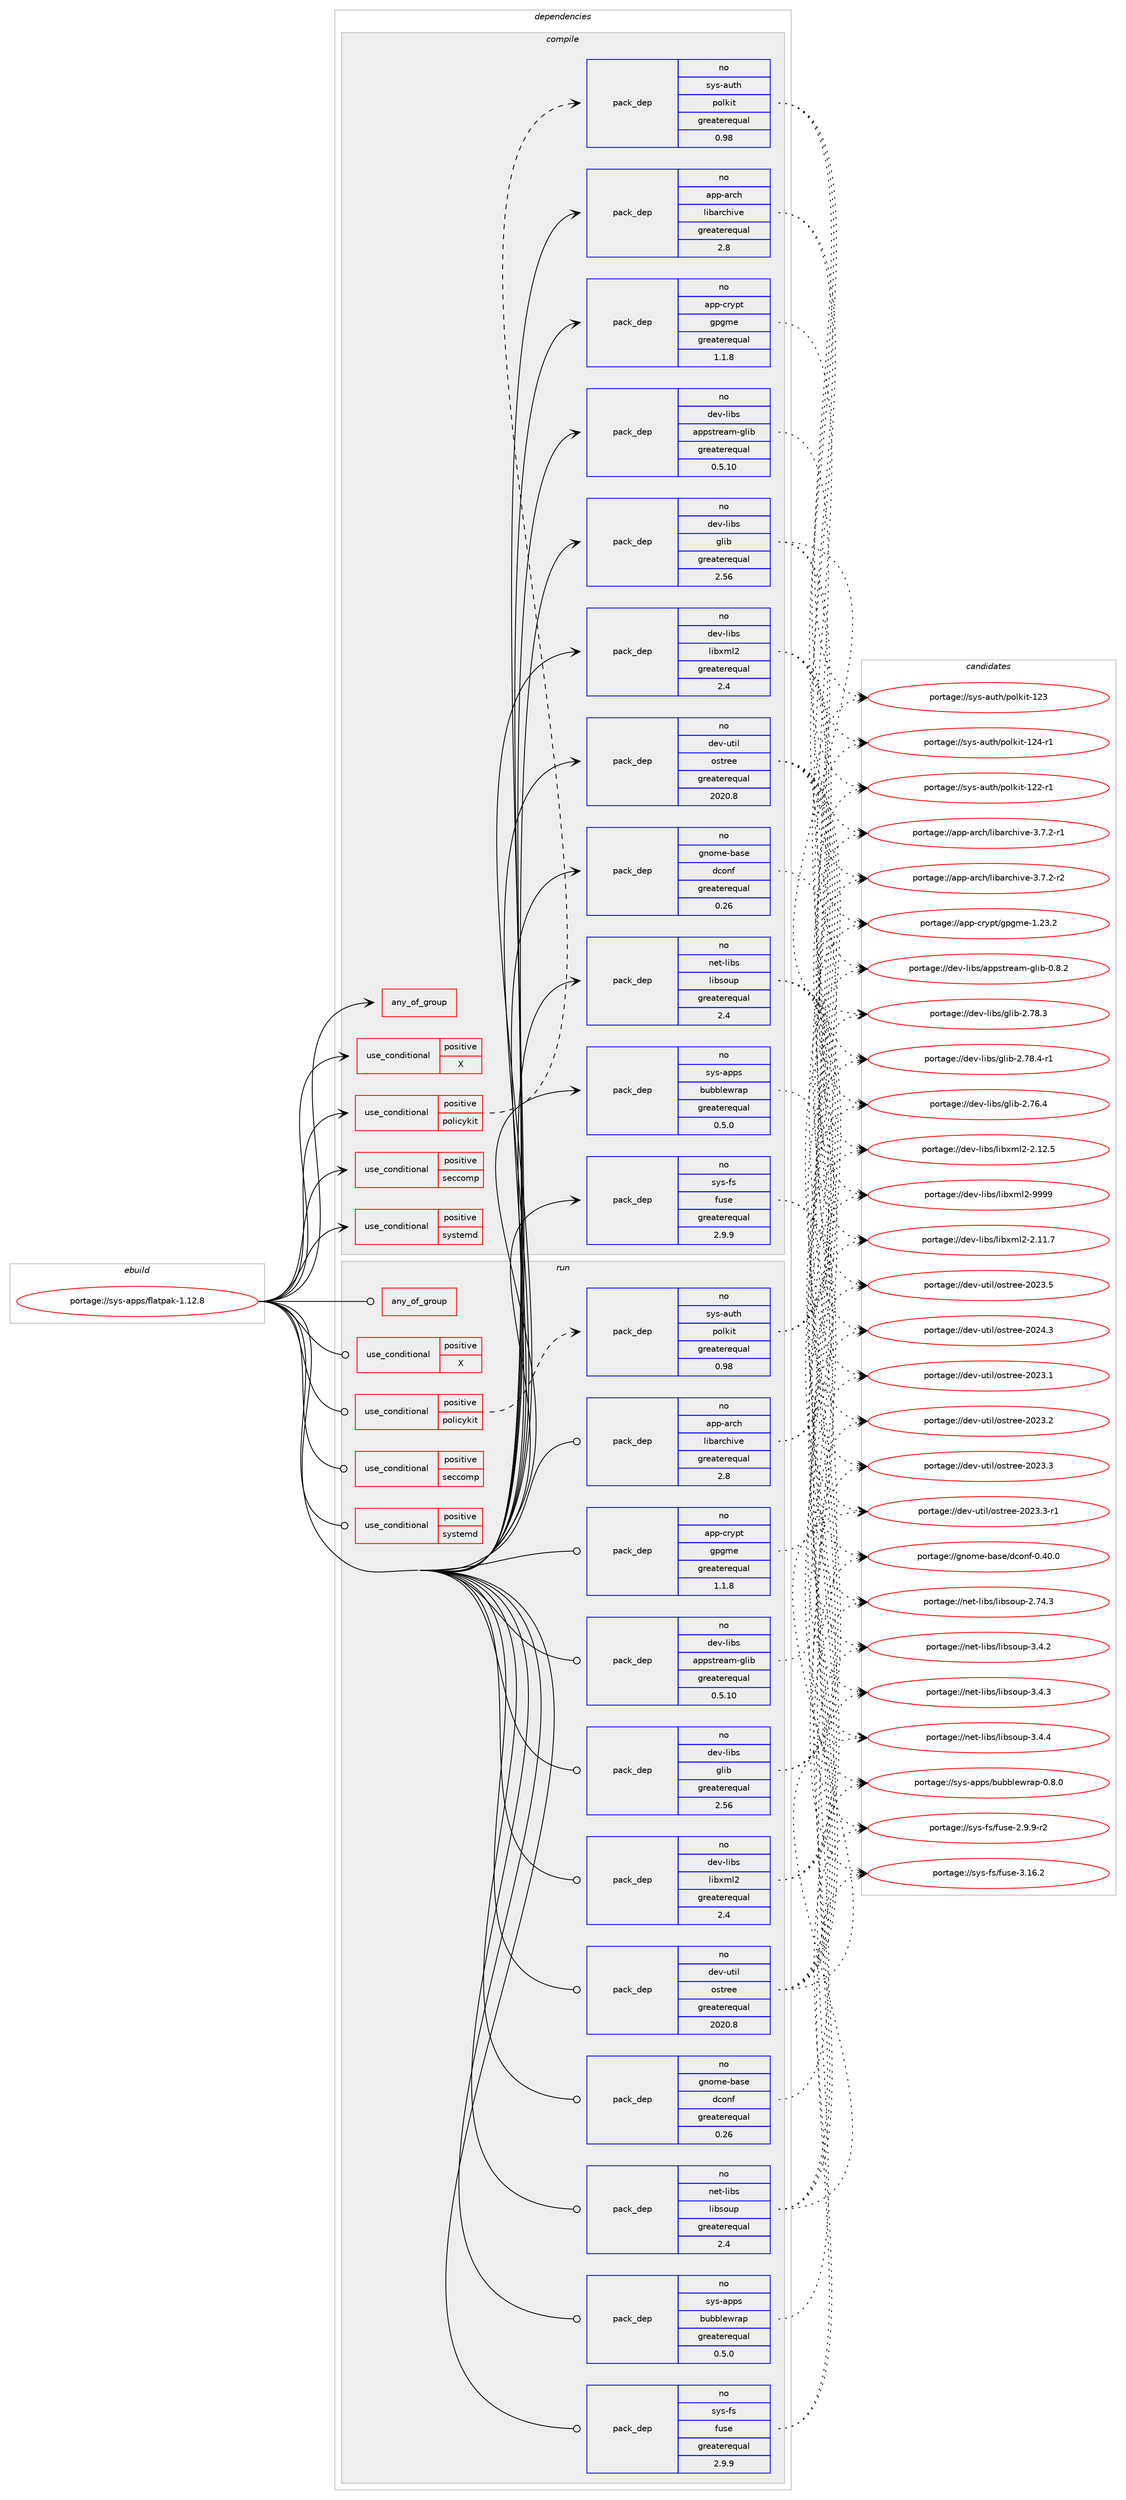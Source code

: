 digraph prolog {

# *************
# Graph options
# *************

newrank=true;
concentrate=true;
compound=true;
graph [rankdir=LR,fontname=Helvetica,fontsize=10,ranksep=1.5];#, ranksep=2.5, nodesep=0.2];
edge  [arrowhead=vee];
node  [fontname=Helvetica,fontsize=10];

# **********
# The ebuild
# **********

subgraph cluster_leftcol {
color=gray;
rank=same;
label=<<i>ebuild</i>>;
id [label="portage://sys-apps/flatpak-1.12.8", color=red, width=4, href="../sys-apps/flatpak-1.12.8.svg"];
}

# ****************
# The dependencies
# ****************

subgraph cluster_midcol {
color=gray;
label=<<i>dependencies</i>>;
subgraph cluster_compile {
fillcolor="#eeeeee";
style=filled;
label=<<i>compile</i>>;
subgraph any132 {
dependency13318 [label=<<TABLE BORDER="0" CELLBORDER="1" CELLSPACING="0" CELLPADDING="4"><TR><TD CELLPADDING="10">any_of_group</TD></TR></TABLE>>, shape=none, color=red];# *** BEGIN UNKNOWN DEPENDENCY TYPE (TODO) ***
# dependency13318 -> package_dependency(portage://sys-apps/flatpak-1.12.8,install,no,dev-util,ostree,none,[,,],[],[use(enable(curl),none)])
# *** END UNKNOWN DEPENDENCY TYPE (TODO) ***

# *** BEGIN UNKNOWN DEPENDENCY TYPE (TODO) ***
# dependency13318 -> package_dependency(portage://sys-apps/flatpak-1.12.8,install,no,dev-util,ostree,none,[,,],[],[use(enable(soup),none)])
# *** END UNKNOWN DEPENDENCY TYPE (TODO) ***

}
id:e -> dependency13318:w [weight=20,style="solid",arrowhead="vee"];
subgraph cond9575 {
dependency13319 [label=<<TABLE BORDER="0" CELLBORDER="1" CELLSPACING="0" CELLPADDING="4"><TR><TD ROWSPAN="3" CELLPADDING="10">use_conditional</TD></TR><TR><TD>positive</TD></TR><TR><TD>X</TD></TR></TABLE>>, shape=none, color=red];
# *** BEGIN UNKNOWN DEPENDENCY TYPE (TODO) ***
# dependency13319 -> package_dependency(portage://sys-apps/flatpak-1.12.8,install,no,x11-apps,xauth,none,[,,],[],[])
# *** END UNKNOWN DEPENDENCY TYPE (TODO) ***

# *** BEGIN UNKNOWN DEPENDENCY TYPE (TODO) ***
# dependency13319 -> package_dependency(portage://sys-apps/flatpak-1.12.8,install,no,x11-libs,libXau,none,[,,],any_same_slot,[])
# *** END UNKNOWN DEPENDENCY TYPE (TODO) ***

}
id:e -> dependency13319:w [weight=20,style="solid",arrowhead="vee"];
subgraph cond9576 {
dependency13320 [label=<<TABLE BORDER="0" CELLBORDER="1" CELLSPACING="0" CELLPADDING="4"><TR><TD ROWSPAN="3" CELLPADDING="10">use_conditional</TD></TR><TR><TD>positive</TD></TR><TR><TD>policykit</TD></TR></TABLE>>, shape=none, color=red];
subgraph pack3610 {
dependency13321 [label=<<TABLE BORDER="0" CELLBORDER="1" CELLSPACING="0" CELLPADDING="4" WIDTH="220"><TR><TD ROWSPAN="6" CELLPADDING="30">pack_dep</TD></TR><TR><TD WIDTH="110">no</TD></TR><TR><TD>sys-auth</TD></TR><TR><TD>polkit</TD></TR><TR><TD>greaterequal</TD></TR><TR><TD>0.98</TD></TR></TABLE>>, shape=none, color=blue];
}
dependency13320:e -> dependency13321:w [weight=20,style="dashed",arrowhead="vee"];
}
id:e -> dependency13320:w [weight=20,style="solid",arrowhead="vee"];
subgraph cond9577 {
dependency13322 [label=<<TABLE BORDER="0" CELLBORDER="1" CELLSPACING="0" CELLPADDING="4"><TR><TD ROWSPAN="3" CELLPADDING="10">use_conditional</TD></TR><TR><TD>positive</TD></TR><TR><TD>seccomp</TD></TR></TABLE>>, shape=none, color=red];
# *** BEGIN UNKNOWN DEPENDENCY TYPE (TODO) ***
# dependency13322 -> package_dependency(portage://sys-apps/flatpak-1.12.8,install,no,sys-libs,libseccomp,none,[,,],any_same_slot,[])
# *** END UNKNOWN DEPENDENCY TYPE (TODO) ***

}
id:e -> dependency13322:w [weight=20,style="solid",arrowhead="vee"];
subgraph cond9578 {
dependency13323 [label=<<TABLE BORDER="0" CELLBORDER="1" CELLSPACING="0" CELLPADDING="4"><TR><TD ROWSPAN="3" CELLPADDING="10">use_conditional</TD></TR><TR><TD>positive</TD></TR><TR><TD>systemd</TD></TR></TABLE>>, shape=none, color=red];
# *** BEGIN UNKNOWN DEPENDENCY TYPE (TODO) ***
# dependency13323 -> package_dependency(portage://sys-apps/flatpak-1.12.8,install,no,sys-apps,systemd,none,[,,],any_same_slot,[])
# *** END UNKNOWN DEPENDENCY TYPE (TODO) ***

}
id:e -> dependency13323:w [weight=20,style="solid",arrowhead="vee"];
# *** BEGIN UNKNOWN DEPENDENCY TYPE (TODO) ***
# id -> package_dependency(portage://sys-apps/flatpak-1.12.8,install,no,acct-group,flatpak,none,[,,],[],[])
# *** END UNKNOWN DEPENDENCY TYPE (TODO) ***

# *** BEGIN UNKNOWN DEPENDENCY TYPE (TODO) ***
# id -> package_dependency(portage://sys-apps/flatpak-1.12.8,install,no,acct-user,flatpak,none,[,,],[],[])
# *** END UNKNOWN DEPENDENCY TYPE (TODO) ***

subgraph pack3611 {
dependency13324 [label=<<TABLE BORDER="0" CELLBORDER="1" CELLSPACING="0" CELLPADDING="4" WIDTH="220"><TR><TD ROWSPAN="6" CELLPADDING="30">pack_dep</TD></TR><TR><TD WIDTH="110">no</TD></TR><TR><TD>app-arch</TD></TR><TR><TD>libarchive</TD></TR><TR><TD>greaterequal</TD></TR><TR><TD>2.8</TD></TR></TABLE>>, shape=none, color=blue];
}
id:e -> dependency13324:w [weight=20,style="solid",arrowhead="vee"];
# *** BEGIN UNKNOWN DEPENDENCY TYPE (TODO) ***
# id -> package_dependency(portage://sys-apps/flatpak-1.12.8,install,no,app-arch,zstd,none,[,,],any_same_slot,[])
# *** END UNKNOWN DEPENDENCY TYPE (TODO) ***

subgraph pack3612 {
dependency13325 [label=<<TABLE BORDER="0" CELLBORDER="1" CELLSPACING="0" CELLPADDING="4" WIDTH="220"><TR><TD ROWSPAN="6" CELLPADDING="30">pack_dep</TD></TR><TR><TD WIDTH="110">no</TD></TR><TR><TD>app-crypt</TD></TR><TR><TD>gpgme</TD></TR><TR><TD>greaterequal</TD></TR><TR><TD>1.1.8</TD></TR></TABLE>>, shape=none, color=blue];
}
id:e -> dependency13325:w [weight=20,style="solid",arrowhead="vee"];
subgraph pack3613 {
dependency13326 [label=<<TABLE BORDER="0" CELLBORDER="1" CELLSPACING="0" CELLPADDING="4" WIDTH="220"><TR><TD ROWSPAN="6" CELLPADDING="30">pack_dep</TD></TR><TR><TD WIDTH="110">no</TD></TR><TR><TD>dev-libs</TD></TR><TR><TD>appstream-glib</TD></TR><TR><TD>greaterequal</TD></TR><TR><TD>0.5.10</TD></TR></TABLE>>, shape=none, color=blue];
}
id:e -> dependency13326:w [weight=20,style="solid",arrowhead="vee"];
subgraph pack3614 {
dependency13327 [label=<<TABLE BORDER="0" CELLBORDER="1" CELLSPACING="0" CELLPADDING="4" WIDTH="220"><TR><TD ROWSPAN="6" CELLPADDING="30">pack_dep</TD></TR><TR><TD WIDTH="110">no</TD></TR><TR><TD>dev-libs</TD></TR><TR><TD>glib</TD></TR><TR><TD>greaterequal</TD></TR><TR><TD>2.56</TD></TR></TABLE>>, shape=none, color=blue];
}
id:e -> dependency13327:w [weight=20,style="solid",arrowhead="vee"];
# *** BEGIN UNKNOWN DEPENDENCY TYPE (TODO) ***
# id -> package_dependency(portage://sys-apps/flatpak-1.12.8,install,no,dev-libs,json-glib,none,[,,],any_same_slot,[])
# *** END UNKNOWN DEPENDENCY TYPE (TODO) ***

# *** BEGIN UNKNOWN DEPENDENCY TYPE (TODO) ***
# id -> package_dependency(portage://sys-apps/flatpak-1.12.8,install,no,dev-libs,libassuan,none,[,,],any_same_slot,[])
# *** END UNKNOWN DEPENDENCY TYPE (TODO) ***

subgraph pack3615 {
dependency13328 [label=<<TABLE BORDER="0" CELLBORDER="1" CELLSPACING="0" CELLPADDING="4" WIDTH="220"><TR><TD ROWSPAN="6" CELLPADDING="30">pack_dep</TD></TR><TR><TD WIDTH="110">no</TD></TR><TR><TD>dev-libs</TD></TR><TR><TD>libxml2</TD></TR><TR><TD>greaterequal</TD></TR><TR><TD>2.4</TD></TR></TABLE>>, shape=none, color=blue];
}
id:e -> dependency13328:w [weight=20,style="solid",arrowhead="vee"];
subgraph pack3616 {
dependency13329 [label=<<TABLE BORDER="0" CELLBORDER="1" CELLSPACING="0" CELLPADDING="4" WIDTH="220"><TR><TD ROWSPAN="6" CELLPADDING="30">pack_dep</TD></TR><TR><TD WIDTH="110">no</TD></TR><TR><TD>dev-util</TD></TR><TR><TD>ostree</TD></TR><TR><TD>greaterequal</TD></TR><TR><TD>2020.8</TD></TR></TABLE>>, shape=none, color=blue];
}
id:e -> dependency13329:w [weight=20,style="solid",arrowhead="vee"];
subgraph pack3617 {
dependency13330 [label=<<TABLE BORDER="0" CELLBORDER="1" CELLSPACING="0" CELLPADDING="4" WIDTH="220"><TR><TD ROWSPAN="6" CELLPADDING="30">pack_dep</TD></TR><TR><TD WIDTH="110">no</TD></TR><TR><TD>gnome-base</TD></TR><TR><TD>dconf</TD></TR><TR><TD>greaterequal</TD></TR><TR><TD>0.26</TD></TR></TABLE>>, shape=none, color=blue];
}
id:e -> dependency13330:w [weight=20,style="solid",arrowhead="vee"];
# *** BEGIN UNKNOWN DEPENDENCY TYPE (TODO) ***
# id -> package_dependency(portage://sys-apps/flatpak-1.12.8,install,no,gnome-base,gsettings-desktop-schemas,none,[,,],[],[])
# *** END UNKNOWN DEPENDENCY TYPE (TODO) ***

subgraph pack3618 {
dependency13331 [label=<<TABLE BORDER="0" CELLBORDER="1" CELLSPACING="0" CELLPADDING="4" WIDTH="220"><TR><TD ROWSPAN="6" CELLPADDING="30">pack_dep</TD></TR><TR><TD WIDTH="110">no</TD></TR><TR><TD>net-libs</TD></TR><TR><TD>libsoup</TD></TR><TR><TD>greaterequal</TD></TR><TR><TD>2.4</TD></TR></TABLE>>, shape=none, color=blue];
}
id:e -> dependency13331:w [weight=20,style="solid",arrowhead="vee"];
subgraph pack3619 {
dependency13332 [label=<<TABLE BORDER="0" CELLBORDER="1" CELLSPACING="0" CELLPADDING="4" WIDTH="220"><TR><TD ROWSPAN="6" CELLPADDING="30">pack_dep</TD></TR><TR><TD WIDTH="110">no</TD></TR><TR><TD>sys-apps</TD></TR><TR><TD>bubblewrap</TD></TR><TR><TD>greaterequal</TD></TR><TR><TD>0.5.0</TD></TR></TABLE>>, shape=none, color=blue];
}
id:e -> dependency13332:w [weight=20,style="solid",arrowhead="vee"];
# *** BEGIN UNKNOWN DEPENDENCY TYPE (TODO) ***
# id -> package_dependency(portage://sys-apps/flatpak-1.12.8,install,no,sys-apps,dbus,none,[,,],[],[])
# *** END UNKNOWN DEPENDENCY TYPE (TODO) ***

# *** BEGIN UNKNOWN DEPENDENCY TYPE (TODO) ***
# id -> package_dependency(portage://sys-apps/flatpak-1.12.8,install,no,sys-apps,xdg-dbus-proxy,none,[,,],[],[])
# *** END UNKNOWN DEPENDENCY TYPE (TODO) ***

subgraph pack3620 {
dependency13333 [label=<<TABLE BORDER="0" CELLBORDER="1" CELLSPACING="0" CELLPADDING="4" WIDTH="220"><TR><TD ROWSPAN="6" CELLPADDING="30">pack_dep</TD></TR><TR><TD WIDTH="110">no</TD></TR><TR><TD>sys-fs</TD></TR><TR><TD>fuse</TD></TR><TR><TD>greaterequal</TD></TR><TR><TD>2.9.9</TD></TR></TABLE>>, shape=none, color=blue];
}
id:e -> dependency13333:w [weight=20,style="solid",arrowhead="vee"];
# *** BEGIN UNKNOWN DEPENDENCY TYPE (TODO) ***
# id -> package_dependency(portage://sys-apps/flatpak-1.12.8,install,no,x11-libs,gdk-pixbuf,none,[,,],[slot(2),equal],[])
# *** END UNKNOWN DEPENDENCY TYPE (TODO) ***

}
subgraph cluster_compileandrun {
fillcolor="#eeeeee";
style=filled;
label=<<i>compile and run</i>>;
}
subgraph cluster_run {
fillcolor="#eeeeee";
style=filled;
label=<<i>run</i>>;
subgraph any133 {
dependency13334 [label=<<TABLE BORDER="0" CELLBORDER="1" CELLSPACING="0" CELLPADDING="4"><TR><TD CELLPADDING="10">any_of_group</TD></TR></TABLE>>, shape=none, color=red];# *** BEGIN UNKNOWN DEPENDENCY TYPE (TODO) ***
# dependency13334 -> package_dependency(portage://sys-apps/flatpak-1.12.8,run,no,dev-util,ostree,none,[,,],[],[use(enable(curl),none)])
# *** END UNKNOWN DEPENDENCY TYPE (TODO) ***

# *** BEGIN UNKNOWN DEPENDENCY TYPE (TODO) ***
# dependency13334 -> package_dependency(portage://sys-apps/flatpak-1.12.8,run,no,dev-util,ostree,none,[,,],[],[use(enable(soup),none)])
# *** END UNKNOWN DEPENDENCY TYPE (TODO) ***

}
id:e -> dependency13334:w [weight=20,style="solid",arrowhead="odot"];
subgraph cond9579 {
dependency13335 [label=<<TABLE BORDER="0" CELLBORDER="1" CELLSPACING="0" CELLPADDING="4"><TR><TD ROWSPAN="3" CELLPADDING="10">use_conditional</TD></TR><TR><TD>positive</TD></TR><TR><TD>X</TD></TR></TABLE>>, shape=none, color=red];
# *** BEGIN UNKNOWN DEPENDENCY TYPE (TODO) ***
# dependency13335 -> package_dependency(portage://sys-apps/flatpak-1.12.8,run,no,x11-apps,xauth,none,[,,],[],[])
# *** END UNKNOWN DEPENDENCY TYPE (TODO) ***

# *** BEGIN UNKNOWN DEPENDENCY TYPE (TODO) ***
# dependency13335 -> package_dependency(portage://sys-apps/flatpak-1.12.8,run,no,x11-libs,libXau,none,[,,],any_same_slot,[])
# *** END UNKNOWN DEPENDENCY TYPE (TODO) ***

}
id:e -> dependency13335:w [weight=20,style="solid",arrowhead="odot"];
subgraph cond9580 {
dependency13336 [label=<<TABLE BORDER="0" CELLBORDER="1" CELLSPACING="0" CELLPADDING="4"><TR><TD ROWSPAN="3" CELLPADDING="10">use_conditional</TD></TR><TR><TD>positive</TD></TR><TR><TD>policykit</TD></TR></TABLE>>, shape=none, color=red];
subgraph pack3621 {
dependency13337 [label=<<TABLE BORDER="0" CELLBORDER="1" CELLSPACING="0" CELLPADDING="4" WIDTH="220"><TR><TD ROWSPAN="6" CELLPADDING="30">pack_dep</TD></TR><TR><TD WIDTH="110">no</TD></TR><TR><TD>sys-auth</TD></TR><TR><TD>polkit</TD></TR><TR><TD>greaterequal</TD></TR><TR><TD>0.98</TD></TR></TABLE>>, shape=none, color=blue];
}
dependency13336:e -> dependency13337:w [weight=20,style="dashed",arrowhead="vee"];
}
id:e -> dependency13336:w [weight=20,style="solid",arrowhead="odot"];
subgraph cond9581 {
dependency13338 [label=<<TABLE BORDER="0" CELLBORDER="1" CELLSPACING="0" CELLPADDING="4"><TR><TD ROWSPAN="3" CELLPADDING="10">use_conditional</TD></TR><TR><TD>positive</TD></TR><TR><TD>seccomp</TD></TR></TABLE>>, shape=none, color=red];
# *** BEGIN UNKNOWN DEPENDENCY TYPE (TODO) ***
# dependency13338 -> package_dependency(portage://sys-apps/flatpak-1.12.8,run,no,sys-libs,libseccomp,none,[,,],any_same_slot,[])
# *** END UNKNOWN DEPENDENCY TYPE (TODO) ***

}
id:e -> dependency13338:w [weight=20,style="solid",arrowhead="odot"];
subgraph cond9582 {
dependency13339 [label=<<TABLE BORDER="0" CELLBORDER="1" CELLSPACING="0" CELLPADDING="4"><TR><TD ROWSPAN="3" CELLPADDING="10">use_conditional</TD></TR><TR><TD>positive</TD></TR><TR><TD>systemd</TD></TR></TABLE>>, shape=none, color=red];
# *** BEGIN UNKNOWN DEPENDENCY TYPE (TODO) ***
# dependency13339 -> package_dependency(portage://sys-apps/flatpak-1.12.8,run,no,sys-apps,systemd,none,[,,],any_same_slot,[])
# *** END UNKNOWN DEPENDENCY TYPE (TODO) ***

}
id:e -> dependency13339:w [weight=20,style="solid",arrowhead="odot"];
# *** BEGIN UNKNOWN DEPENDENCY TYPE (TODO) ***
# id -> package_dependency(portage://sys-apps/flatpak-1.12.8,run,no,acct-group,flatpak,none,[,,],[],[])
# *** END UNKNOWN DEPENDENCY TYPE (TODO) ***

# *** BEGIN UNKNOWN DEPENDENCY TYPE (TODO) ***
# id -> package_dependency(portage://sys-apps/flatpak-1.12.8,run,no,acct-user,flatpak,none,[,,],[],[])
# *** END UNKNOWN DEPENDENCY TYPE (TODO) ***

subgraph pack3622 {
dependency13340 [label=<<TABLE BORDER="0" CELLBORDER="1" CELLSPACING="0" CELLPADDING="4" WIDTH="220"><TR><TD ROWSPAN="6" CELLPADDING="30">pack_dep</TD></TR><TR><TD WIDTH="110">no</TD></TR><TR><TD>app-arch</TD></TR><TR><TD>libarchive</TD></TR><TR><TD>greaterequal</TD></TR><TR><TD>2.8</TD></TR></TABLE>>, shape=none, color=blue];
}
id:e -> dependency13340:w [weight=20,style="solid",arrowhead="odot"];
# *** BEGIN UNKNOWN DEPENDENCY TYPE (TODO) ***
# id -> package_dependency(portage://sys-apps/flatpak-1.12.8,run,no,app-arch,zstd,none,[,,],any_same_slot,[])
# *** END UNKNOWN DEPENDENCY TYPE (TODO) ***

subgraph pack3623 {
dependency13341 [label=<<TABLE BORDER="0" CELLBORDER="1" CELLSPACING="0" CELLPADDING="4" WIDTH="220"><TR><TD ROWSPAN="6" CELLPADDING="30">pack_dep</TD></TR><TR><TD WIDTH="110">no</TD></TR><TR><TD>app-crypt</TD></TR><TR><TD>gpgme</TD></TR><TR><TD>greaterequal</TD></TR><TR><TD>1.1.8</TD></TR></TABLE>>, shape=none, color=blue];
}
id:e -> dependency13341:w [weight=20,style="solid",arrowhead="odot"];
subgraph pack3624 {
dependency13342 [label=<<TABLE BORDER="0" CELLBORDER="1" CELLSPACING="0" CELLPADDING="4" WIDTH="220"><TR><TD ROWSPAN="6" CELLPADDING="30">pack_dep</TD></TR><TR><TD WIDTH="110">no</TD></TR><TR><TD>dev-libs</TD></TR><TR><TD>appstream-glib</TD></TR><TR><TD>greaterequal</TD></TR><TR><TD>0.5.10</TD></TR></TABLE>>, shape=none, color=blue];
}
id:e -> dependency13342:w [weight=20,style="solid",arrowhead="odot"];
subgraph pack3625 {
dependency13343 [label=<<TABLE BORDER="0" CELLBORDER="1" CELLSPACING="0" CELLPADDING="4" WIDTH="220"><TR><TD ROWSPAN="6" CELLPADDING="30">pack_dep</TD></TR><TR><TD WIDTH="110">no</TD></TR><TR><TD>dev-libs</TD></TR><TR><TD>glib</TD></TR><TR><TD>greaterequal</TD></TR><TR><TD>2.56</TD></TR></TABLE>>, shape=none, color=blue];
}
id:e -> dependency13343:w [weight=20,style="solid",arrowhead="odot"];
# *** BEGIN UNKNOWN DEPENDENCY TYPE (TODO) ***
# id -> package_dependency(portage://sys-apps/flatpak-1.12.8,run,no,dev-libs,json-glib,none,[,,],any_same_slot,[])
# *** END UNKNOWN DEPENDENCY TYPE (TODO) ***

# *** BEGIN UNKNOWN DEPENDENCY TYPE (TODO) ***
# id -> package_dependency(portage://sys-apps/flatpak-1.12.8,run,no,dev-libs,libassuan,none,[,,],any_same_slot,[])
# *** END UNKNOWN DEPENDENCY TYPE (TODO) ***

subgraph pack3626 {
dependency13344 [label=<<TABLE BORDER="0" CELLBORDER="1" CELLSPACING="0" CELLPADDING="4" WIDTH="220"><TR><TD ROWSPAN="6" CELLPADDING="30">pack_dep</TD></TR><TR><TD WIDTH="110">no</TD></TR><TR><TD>dev-libs</TD></TR><TR><TD>libxml2</TD></TR><TR><TD>greaterequal</TD></TR><TR><TD>2.4</TD></TR></TABLE>>, shape=none, color=blue];
}
id:e -> dependency13344:w [weight=20,style="solid",arrowhead="odot"];
subgraph pack3627 {
dependency13345 [label=<<TABLE BORDER="0" CELLBORDER="1" CELLSPACING="0" CELLPADDING="4" WIDTH="220"><TR><TD ROWSPAN="6" CELLPADDING="30">pack_dep</TD></TR><TR><TD WIDTH="110">no</TD></TR><TR><TD>dev-util</TD></TR><TR><TD>ostree</TD></TR><TR><TD>greaterequal</TD></TR><TR><TD>2020.8</TD></TR></TABLE>>, shape=none, color=blue];
}
id:e -> dependency13345:w [weight=20,style="solid",arrowhead="odot"];
subgraph pack3628 {
dependency13346 [label=<<TABLE BORDER="0" CELLBORDER="1" CELLSPACING="0" CELLPADDING="4" WIDTH="220"><TR><TD ROWSPAN="6" CELLPADDING="30">pack_dep</TD></TR><TR><TD WIDTH="110">no</TD></TR><TR><TD>gnome-base</TD></TR><TR><TD>dconf</TD></TR><TR><TD>greaterequal</TD></TR><TR><TD>0.26</TD></TR></TABLE>>, shape=none, color=blue];
}
id:e -> dependency13346:w [weight=20,style="solid",arrowhead="odot"];
# *** BEGIN UNKNOWN DEPENDENCY TYPE (TODO) ***
# id -> package_dependency(portage://sys-apps/flatpak-1.12.8,run,no,gnome-base,gsettings-desktop-schemas,none,[,,],[],[])
# *** END UNKNOWN DEPENDENCY TYPE (TODO) ***

subgraph pack3629 {
dependency13347 [label=<<TABLE BORDER="0" CELLBORDER="1" CELLSPACING="0" CELLPADDING="4" WIDTH="220"><TR><TD ROWSPAN="6" CELLPADDING="30">pack_dep</TD></TR><TR><TD WIDTH="110">no</TD></TR><TR><TD>net-libs</TD></TR><TR><TD>libsoup</TD></TR><TR><TD>greaterequal</TD></TR><TR><TD>2.4</TD></TR></TABLE>>, shape=none, color=blue];
}
id:e -> dependency13347:w [weight=20,style="solid",arrowhead="odot"];
subgraph pack3630 {
dependency13348 [label=<<TABLE BORDER="0" CELLBORDER="1" CELLSPACING="0" CELLPADDING="4" WIDTH="220"><TR><TD ROWSPAN="6" CELLPADDING="30">pack_dep</TD></TR><TR><TD WIDTH="110">no</TD></TR><TR><TD>sys-apps</TD></TR><TR><TD>bubblewrap</TD></TR><TR><TD>greaterequal</TD></TR><TR><TD>0.5.0</TD></TR></TABLE>>, shape=none, color=blue];
}
id:e -> dependency13348:w [weight=20,style="solid",arrowhead="odot"];
# *** BEGIN UNKNOWN DEPENDENCY TYPE (TODO) ***
# id -> package_dependency(portage://sys-apps/flatpak-1.12.8,run,no,sys-apps,dbus,none,[,,],[],[])
# *** END UNKNOWN DEPENDENCY TYPE (TODO) ***

# *** BEGIN UNKNOWN DEPENDENCY TYPE (TODO) ***
# id -> package_dependency(portage://sys-apps/flatpak-1.12.8,run,no,sys-apps,xdg-dbus-proxy,none,[,,],[],[])
# *** END UNKNOWN DEPENDENCY TYPE (TODO) ***

subgraph pack3631 {
dependency13349 [label=<<TABLE BORDER="0" CELLBORDER="1" CELLSPACING="0" CELLPADDING="4" WIDTH="220"><TR><TD ROWSPAN="6" CELLPADDING="30">pack_dep</TD></TR><TR><TD WIDTH="110">no</TD></TR><TR><TD>sys-fs</TD></TR><TR><TD>fuse</TD></TR><TR><TD>greaterequal</TD></TR><TR><TD>2.9.9</TD></TR></TABLE>>, shape=none, color=blue];
}
id:e -> dependency13349:w [weight=20,style="solid",arrowhead="odot"];
# *** BEGIN UNKNOWN DEPENDENCY TYPE (TODO) ***
# id -> package_dependency(portage://sys-apps/flatpak-1.12.8,run,no,x11-libs,gdk-pixbuf,none,[,,],[slot(2),equal],[])
# *** END UNKNOWN DEPENDENCY TYPE (TODO) ***

}
}

# **************
# The candidates
# **************

subgraph cluster_choices {
rank=same;
color=gray;
label=<<i>candidates</i>>;

subgraph choice3610 {
color=black;
nodesep=1;
choice115121115459711711610447112111108107105116454950504511449 [label="portage://sys-auth/polkit-122-r1", color=red, width=4,href="../sys-auth/polkit-122-r1.svg"];
choice11512111545971171161044711211110810710511645495051 [label="portage://sys-auth/polkit-123", color=red, width=4,href="../sys-auth/polkit-123.svg"];
choice115121115459711711610447112111108107105116454950524511449 [label="portage://sys-auth/polkit-124-r1", color=red, width=4,href="../sys-auth/polkit-124-r1.svg"];
dependency13321:e -> choice115121115459711711610447112111108107105116454950504511449:w [style=dotted,weight="100"];
dependency13321:e -> choice11512111545971171161044711211110810710511645495051:w [style=dotted,weight="100"];
dependency13321:e -> choice115121115459711711610447112111108107105116454950524511449:w [style=dotted,weight="100"];
}
subgraph choice3611 {
color=black;
nodesep=1;
choice97112112459711499104471081059897114991041051181014551465546504511449 [label="portage://app-arch/libarchive-3.7.2-r1", color=red, width=4,href="../app-arch/libarchive-3.7.2-r1.svg"];
choice97112112459711499104471081059897114991041051181014551465546504511450 [label="portage://app-arch/libarchive-3.7.2-r2", color=red, width=4,href="../app-arch/libarchive-3.7.2-r2.svg"];
dependency13324:e -> choice97112112459711499104471081059897114991041051181014551465546504511449:w [style=dotted,weight="100"];
dependency13324:e -> choice97112112459711499104471081059897114991041051181014551465546504511450:w [style=dotted,weight="100"];
}
subgraph choice3612 {
color=black;
nodesep=1;
choice9711211245991141211121164710311210310910145494650514650 [label="portage://app-crypt/gpgme-1.23.2", color=red, width=4,href="../app-crypt/gpgme-1.23.2.svg"];
dependency13325:e -> choice9711211245991141211121164710311210310910145494650514650:w [style=dotted,weight="100"];
}
subgraph choice3613 {
color=black;
nodesep=1;
choice10010111845108105981154797112112115116114101971094510310810598454846564650 [label="portage://dev-libs/appstream-glib-0.8.2", color=red, width=4,href="../dev-libs/appstream-glib-0.8.2.svg"];
dependency13326:e -> choice10010111845108105981154797112112115116114101971094510310810598454846564650:w [style=dotted,weight="100"];
}
subgraph choice3614 {
color=black;
nodesep=1;
choice1001011184510810598115471031081059845504655544652 [label="portage://dev-libs/glib-2.76.4", color=red, width=4,href="../dev-libs/glib-2.76.4.svg"];
choice1001011184510810598115471031081059845504655564651 [label="portage://dev-libs/glib-2.78.3", color=red, width=4,href="../dev-libs/glib-2.78.3.svg"];
choice10010111845108105981154710310810598455046555646524511449 [label="portage://dev-libs/glib-2.78.4-r1", color=red, width=4,href="../dev-libs/glib-2.78.4-r1.svg"];
dependency13327:e -> choice1001011184510810598115471031081059845504655544652:w [style=dotted,weight="100"];
dependency13327:e -> choice1001011184510810598115471031081059845504655564651:w [style=dotted,weight="100"];
dependency13327:e -> choice10010111845108105981154710310810598455046555646524511449:w [style=dotted,weight="100"];
}
subgraph choice3615 {
color=black;
nodesep=1;
choice100101118451081059811547108105981201091085045504649494655 [label="portage://dev-libs/libxml2-2.11.7", color=red, width=4,href="../dev-libs/libxml2-2.11.7.svg"];
choice100101118451081059811547108105981201091085045504649504653 [label="portage://dev-libs/libxml2-2.12.5", color=red, width=4,href="../dev-libs/libxml2-2.12.5.svg"];
choice10010111845108105981154710810598120109108504557575757 [label="portage://dev-libs/libxml2-9999", color=red, width=4,href="../dev-libs/libxml2-9999.svg"];
dependency13328:e -> choice100101118451081059811547108105981201091085045504649494655:w [style=dotted,weight="100"];
dependency13328:e -> choice100101118451081059811547108105981201091085045504649504653:w [style=dotted,weight="100"];
dependency13328:e -> choice10010111845108105981154710810598120109108504557575757:w [style=dotted,weight="100"];
}
subgraph choice3616 {
color=black;
nodesep=1;
choice100101118451171161051084711111511611410110145504850514649 [label="portage://dev-util/ostree-2023.1", color=red, width=4,href="../dev-util/ostree-2023.1.svg"];
choice100101118451171161051084711111511611410110145504850514650 [label="portage://dev-util/ostree-2023.2", color=red, width=4,href="../dev-util/ostree-2023.2.svg"];
choice100101118451171161051084711111511611410110145504850514651 [label="portage://dev-util/ostree-2023.3", color=red, width=4,href="../dev-util/ostree-2023.3.svg"];
choice1001011184511711610510847111115116114101101455048505146514511449 [label="portage://dev-util/ostree-2023.3-r1", color=red, width=4,href="../dev-util/ostree-2023.3-r1.svg"];
choice100101118451171161051084711111511611410110145504850514653 [label="portage://dev-util/ostree-2023.5", color=red, width=4,href="../dev-util/ostree-2023.5.svg"];
choice100101118451171161051084711111511611410110145504850524651 [label="portage://dev-util/ostree-2024.3", color=red, width=4,href="../dev-util/ostree-2024.3.svg"];
dependency13329:e -> choice100101118451171161051084711111511611410110145504850514649:w [style=dotted,weight="100"];
dependency13329:e -> choice100101118451171161051084711111511611410110145504850514650:w [style=dotted,weight="100"];
dependency13329:e -> choice100101118451171161051084711111511611410110145504850514651:w [style=dotted,weight="100"];
dependency13329:e -> choice1001011184511711610510847111115116114101101455048505146514511449:w [style=dotted,weight="100"];
dependency13329:e -> choice100101118451171161051084711111511611410110145504850514653:w [style=dotted,weight="100"];
dependency13329:e -> choice100101118451171161051084711111511611410110145504850524651:w [style=dotted,weight="100"];
}
subgraph choice3617 {
color=black;
nodesep=1;
choice103110111109101459897115101471009911111010245484652484648 [label="portage://gnome-base/dconf-0.40.0", color=red, width=4,href="../gnome-base/dconf-0.40.0.svg"];
dependency13330:e -> choice103110111109101459897115101471009911111010245484652484648:w [style=dotted,weight="100"];
}
subgraph choice3618 {
color=black;
nodesep=1;
choice1101011164510810598115471081059811511111711245504655524651 [label="portage://net-libs/libsoup-2.74.3", color=red, width=4,href="../net-libs/libsoup-2.74.3.svg"];
choice11010111645108105981154710810598115111117112455146524650 [label="portage://net-libs/libsoup-3.4.2", color=red, width=4,href="../net-libs/libsoup-3.4.2.svg"];
choice11010111645108105981154710810598115111117112455146524651 [label="portage://net-libs/libsoup-3.4.3", color=red, width=4,href="../net-libs/libsoup-3.4.3.svg"];
choice11010111645108105981154710810598115111117112455146524652 [label="portage://net-libs/libsoup-3.4.4", color=red, width=4,href="../net-libs/libsoup-3.4.4.svg"];
dependency13331:e -> choice1101011164510810598115471081059811511111711245504655524651:w [style=dotted,weight="100"];
dependency13331:e -> choice11010111645108105981154710810598115111117112455146524650:w [style=dotted,weight="100"];
dependency13331:e -> choice11010111645108105981154710810598115111117112455146524651:w [style=dotted,weight="100"];
dependency13331:e -> choice11010111645108105981154710810598115111117112455146524652:w [style=dotted,weight="100"];
}
subgraph choice3619 {
color=black;
nodesep=1;
choice11512111545971121121154798117989810810111911497112454846564648 [label="portage://sys-apps/bubblewrap-0.8.0", color=red, width=4,href="../sys-apps/bubblewrap-0.8.0.svg"];
dependency13332:e -> choice11512111545971121121154798117989810810111911497112454846564648:w [style=dotted,weight="100"];
}
subgraph choice3620 {
color=black;
nodesep=1;
choice11512111545102115471021171151014550465746574511450 [label="portage://sys-fs/fuse-2.9.9-r2", color=red, width=4,href="../sys-fs/fuse-2.9.9-r2.svg"];
choice115121115451021154710211711510145514649544650 [label="portage://sys-fs/fuse-3.16.2", color=red, width=4,href="../sys-fs/fuse-3.16.2.svg"];
dependency13333:e -> choice11512111545102115471021171151014550465746574511450:w [style=dotted,weight="100"];
dependency13333:e -> choice115121115451021154710211711510145514649544650:w [style=dotted,weight="100"];
}
subgraph choice3621 {
color=black;
nodesep=1;
choice115121115459711711610447112111108107105116454950504511449 [label="portage://sys-auth/polkit-122-r1", color=red, width=4,href="../sys-auth/polkit-122-r1.svg"];
choice11512111545971171161044711211110810710511645495051 [label="portage://sys-auth/polkit-123", color=red, width=4,href="../sys-auth/polkit-123.svg"];
choice115121115459711711610447112111108107105116454950524511449 [label="portage://sys-auth/polkit-124-r1", color=red, width=4,href="../sys-auth/polkit-124-r1.svg"];
dependency13337:e -> choice115121115459711711610447112111108107105116454950504511449:w [style=dotted,weight="100"];
dependency13337:e -> choice11512111545971171161044711211110810710511645495051:w [style=dotted,weight="100"];
dependency13337:e -> choice115121115459711711610447112111108107105116454950524511449:w [style=dotted,weight="100"];
}
subgraph choice3622 {
color=black;
nodesep=1;
choice97112112459711499104471081059897114991041051181014551465546504511449 [label="portage://app-arch/libarchive-3.7.2-r1", color=red, width=4,href="../app-arch/libarchive-3.7.2-r1.svg"];
choice97112112459711499104471081059897114991041051181014551465546504511450 [label="portage://app-arch/libarchive-3.7.2-r2", color=red, width=4,href="../app-arch/libarchive-3.7.2-r2.svg"];
dependency13340:e -> choice97112112459711499104471081059897114991041051181014551465546504511449:w [style=dotted,weight="100"];
dependency13340:e -> choice97112112459711499104471081059897114991041051181014551465546504511450:w [style=dotted,weight="100"];
}
subgraph choice3623 {
color=black;
nodesep=1;
choice9711211245991141211121164710311210310910145494650514650 [label="portage://app-crypt/gpgme-1.23.2", color=red, width=4,href="../app-crypt/gpgme-1.23.2.svg"];
dependency13341:e -> choice9711211245991141211121164710311210310910145494650514650:w [style=dotted,weight="100"];
}
subgraph choice3624 {
color=black;
nodesep=1;
choice10010111845108105981154797112112115116114101971094510310810598454846564650 [label="portage://dev-libs/appstream-glib-0.8.2", color=red, width=4,href="../dev-libs/appstream-glib-0.8.2.svg"];
dependency13342:e -> choice10010111845108105981154797112112115116114101971094510310810598454846564650:w [style=dotted,weight="100"];
}
subgraph choice3625 {
color=black;
nodesep=1;
choice1001011184510810598115471031081059845504655544652 [label="portage://dev-libs/glib-2.76.4", color=red, width=4,href="../dev-libs/glib-2.76.4.svg"];
choice1001011184510810598115471031081059845504655564651 [label="portage://dev-libs/glib-2.78.3", color=red, width=4,href="../dev-libs/glib-2.78.3.svg"];
choice10010111845108105981154710310810598455046555646524511449 [label="portage://dev-libs/glib-2.78.4-r1", color=red, width=4,href="../dev-libs/glib-2.78.4-r1.svg"];
dependency13343:e -> choice1001011184510810598115471031081059845504655544652:w [style=dotted,weight="100"];
dependency13343:e -> choice1001011184510810598115471031081059845504655564651:w [style=dotted,weight="100"];
dependency13343:e -> choice10010111845108105981154710310810598455046555646524511449:w [style=dotted,weight="100"];
}
subgraph choice3626 {
color=black;
nodesep=1;
choice100101118451081059811547108105981201091085045504649494655 [label="portage://dev-libs/libxml2-2.11.7", color=red, width=4,href="../dev-libs/libxml2-2.11.7.svg"];
choice100101118451081059811547108105981201091085045504649504653 [label="portage://dev-libs/libxml2-2.12.5", color=red, width=4,href="../dev-libs/libxml2-2.12.5.svg"];
choice10010111845108105981154710810598120109108504557575757 [label="portage://dev-libs/libxml2-9999", color=red, width=4,href="../dev-libs/libxml2-9999.svg"];
dependency13344:e -> choice100101118451081059811547108105981201091085045504649494655:w [style=dotted,weight="100"];
dependency13344:e -> choice100101118451081059811547108105981201091085045504649504653:w [style=dotted,weight="100"];
dependency13344:e -> choice10010111845108105981154710810598120109108504557575757:w [style=dotted,weight="100"];
}
subgraph choice3627 {
color=black;
nodesep=1;
choice100101118451171161051084711111511611410110145504850514649 [label="portage://dev-util/ostree-2023.1", color=red, width=4,href="../dev-util/ostree-2023.1.svg"];
choice100101118451171161051084711111511611410110145504850514650 [label="portage://dev-util/ostree-2023.2", color=red, width=4,href="../dev-util/ostree-2023.2.svg"];
choice100101118451171161051084711111511611410110145504850514651 [label="portage://dev-util/ostree-2023.3", color=red, width=4,href="../dev-util/ostree-2023.3.svg"];
choice1001011184511711610510847111115116114101101455048505146514511449 [label="portage://dev-util/ostree-2023.3-r1", color=red, width=4,href="../dev-util/ostree-2023.3-r1.svg"];
choice100101118451171161051084711111511611410110145504850514653 [label="portage://dev-util/ostree-2023.5", color=red, width=4,href="../dev-util/ostree-2023.5.svg"];
choice100101118451171161051084711111511611410110145504850524651 [label="portage://dev-util/ostree-2024.3", color=red, width=4,href="../dev-util/ostree-2024.3.svg"];
dependency13345:e -> choice100101118451171161051084711111511611410110145504850514649:w [style=dotted,weight="100"];
dependency13345:e -> choice100101118451171161051084711111511611410110145504850514650:w [style=dotted,weight="100"];
dependency13345:e -> choice100101118451171161051084711111511611410110145504850514651:w [style=dotted,weight="100"];
dependency13345:e -> choice1001011184511711610510847111115116114101101455048505146514511449:w [style=dotted,weight="100"];
dependency13345:e -> choice100101118451171161051084711111511611410110145504850514653:w [style=dotted,weight="100"];
dependency13345:e -> choice100101118451171161051084711111511611410110145504850524651:w [style=dotted,weight="100"];
}
subgraph choice3628 {
color=black;
nodesep=1;
choice103110111109101459897115101471009911111010245484652484648 [label="portage://gnome-base/dconf-0.40.0", color=red, width=4,href="../gnome-base/dconf-0.40.0.svg"];
dependency13346:e -> choice103110111109101459897115101471009911111010245484652484648:w [style=dotted,weight="100"];
}
subgraph choice3629 {
color=black;
nodesep=1;
choice1101011164510810598115471081059811511111711245504655524651 [label="portage://net-libs/libsoup-2.74.3", color=red, width=4,href="../net-libs/libsoup-2.74.3.svg"];
choice11010111645108105981154710810598115111117112455146524650 [label="portage://net-libs/libsoup-3.4.2", color=red, width=4,href="../net-libs/libsoup-3.4.2.svg"];
choice11010111645108105981154710810598115111117112455146524651 [label="portage://net-libs/libsoup-3.4.3", color=red, width=4,href="../net-libs/libsoup-3.4.3.svg"];
choice11010111645108105981154710810598115111117112455146524652 [label="portage://net-libs/libsoup-3.4.4", color=red, width=4,href="../net-libs/libsoup-3.4.4.svg"];
dependency13347:e -> choice1101011164510810598115471081059811511111711245504655524651:w [style=dotted,weight="100"];
dependency13347:e -> choice11010111645108105981154710810598115111117112455146524650:w [style=dotted,weight="100"];
dependency13347:e -> choice11010111645108105981154710810598115111117112455146524651:w [style=dotted,weight="100"];
dependency13347:e -> choice11010111645108105981154710810598115111117112455146524652:w [style=dotted,weight="100"];
}
subgraph choice3630 {
color=black;
nodesep=1;
choice11512111545971121121154798117989810810111911497112454846564648 [label="portage://sys-apps/bubblewrap-0.8.0", color=red, width=4,href="../sys-apps/bubblewrap-0.8.0.svg"];
dependency13348:e -> choice11512111545971121121154798117989810810111911497112454846564648:w [style=dotted,weight="100"];
}
subgraph choice3631 {
color=black;
nodesep=1;
choice11512111545102115471021171151014550465746574511450 [label="portage://sys-fs/fuse-2.9.9-r2", color=red, width=4,href="../sys-fs/fuse-2.9.9-r2.svg"];
choice115121115451021154710211711510145514649544650 [label="portage://sys-fs/fuse-3.16.2", color=red, width=4,href="../sys-fs/fuse-3.16.2.svg"];
dependency13349:e -> choice11512111545102115471021171151014550465746574511450:w [style=dotted,weight="100"];
dependency13349:e -> choice115121115451021154710211711510145514649544650:w [style=dotted,weight="100"];
}
}

}
